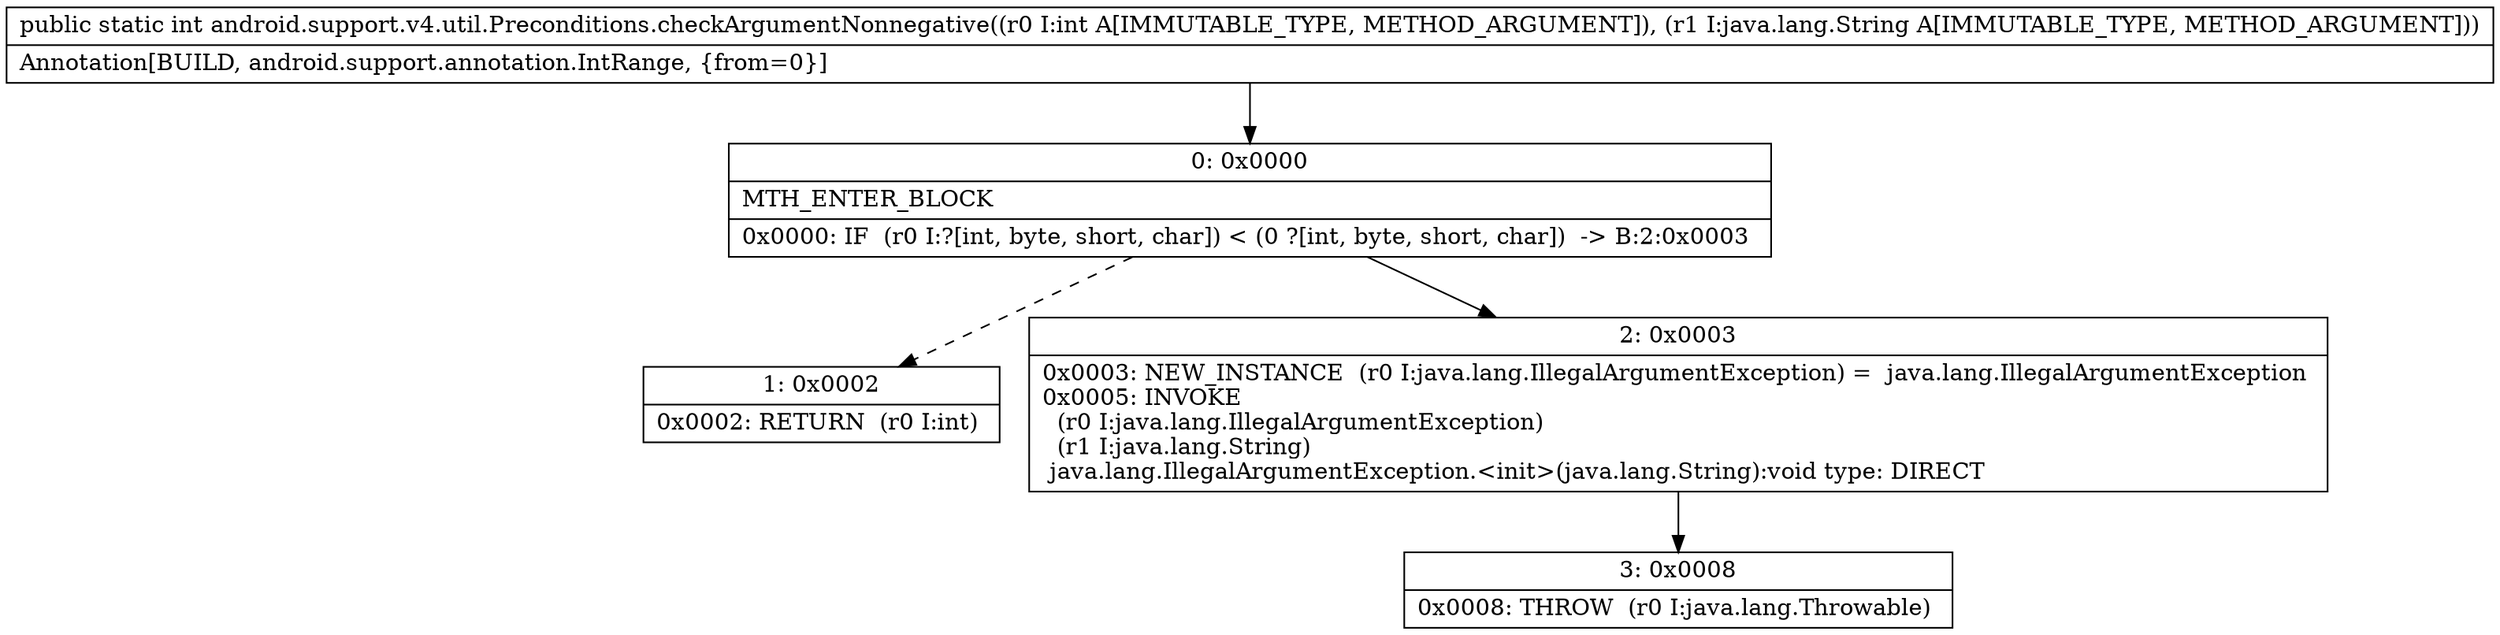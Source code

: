 digraph "CFG forandroid.support.v4.util.Preconditions.checkArgumentNonnegative(ILjava\/lang\/String;)I" {
Node_0 [shape=record,label="{0\:\ 0x0000|MTH_ENTER_BLOCK\l|0x0000: IF  (r0 I:?[int, byte, short, char]) \< (0 ?[int, byte, short, char])  \-\> B:2:0x0003 \l}"];
Node_1 [shape=record,label="{1\:\ 0x0002|0x0002: RETURN  (r0 I:int) \l}"];
Node_2 [shape=record,label="{2\:\ 0x0003|0x0003: NEW_INSTANCE  (r0 I:java.lang.IllegalArgumentException) =  java.lang.IllegalArgumentException \l0x0005: INVOKE  \l  (r0 I:java.lang.IllegalArgumentException)\l  (r1 I:java.lang.String)\l java.lang.IllegalArgumentException.\<init\>(java.lang.String):void type: DIRECT \l}"];
Node_3 [shape=record,label="{3\:\ 0x0008|0x0008: THROW  (r0 I:java.lang.Throwable) \l}"];
MethodNode[shape=record,label="{public static int android.support.v4.util.Preconditions.checkArgumentNonnegative((r0 I:int A[IMMUTABLE_TYPE, METHOD_ARGUMENT]), (r1 I:java.lang.String A[IMMUTABLE_TYPE, METHOD_ARGUMENT]))  | Annotation[BUILD, android.support.annotation.IntRange, \{from=0\}]\l}"];
MethodNode -> Node_0;
Node_0 -> Node_1[style=dashed];
Node_0 -> Node_2;
Node_2 -> Node_3;
}

